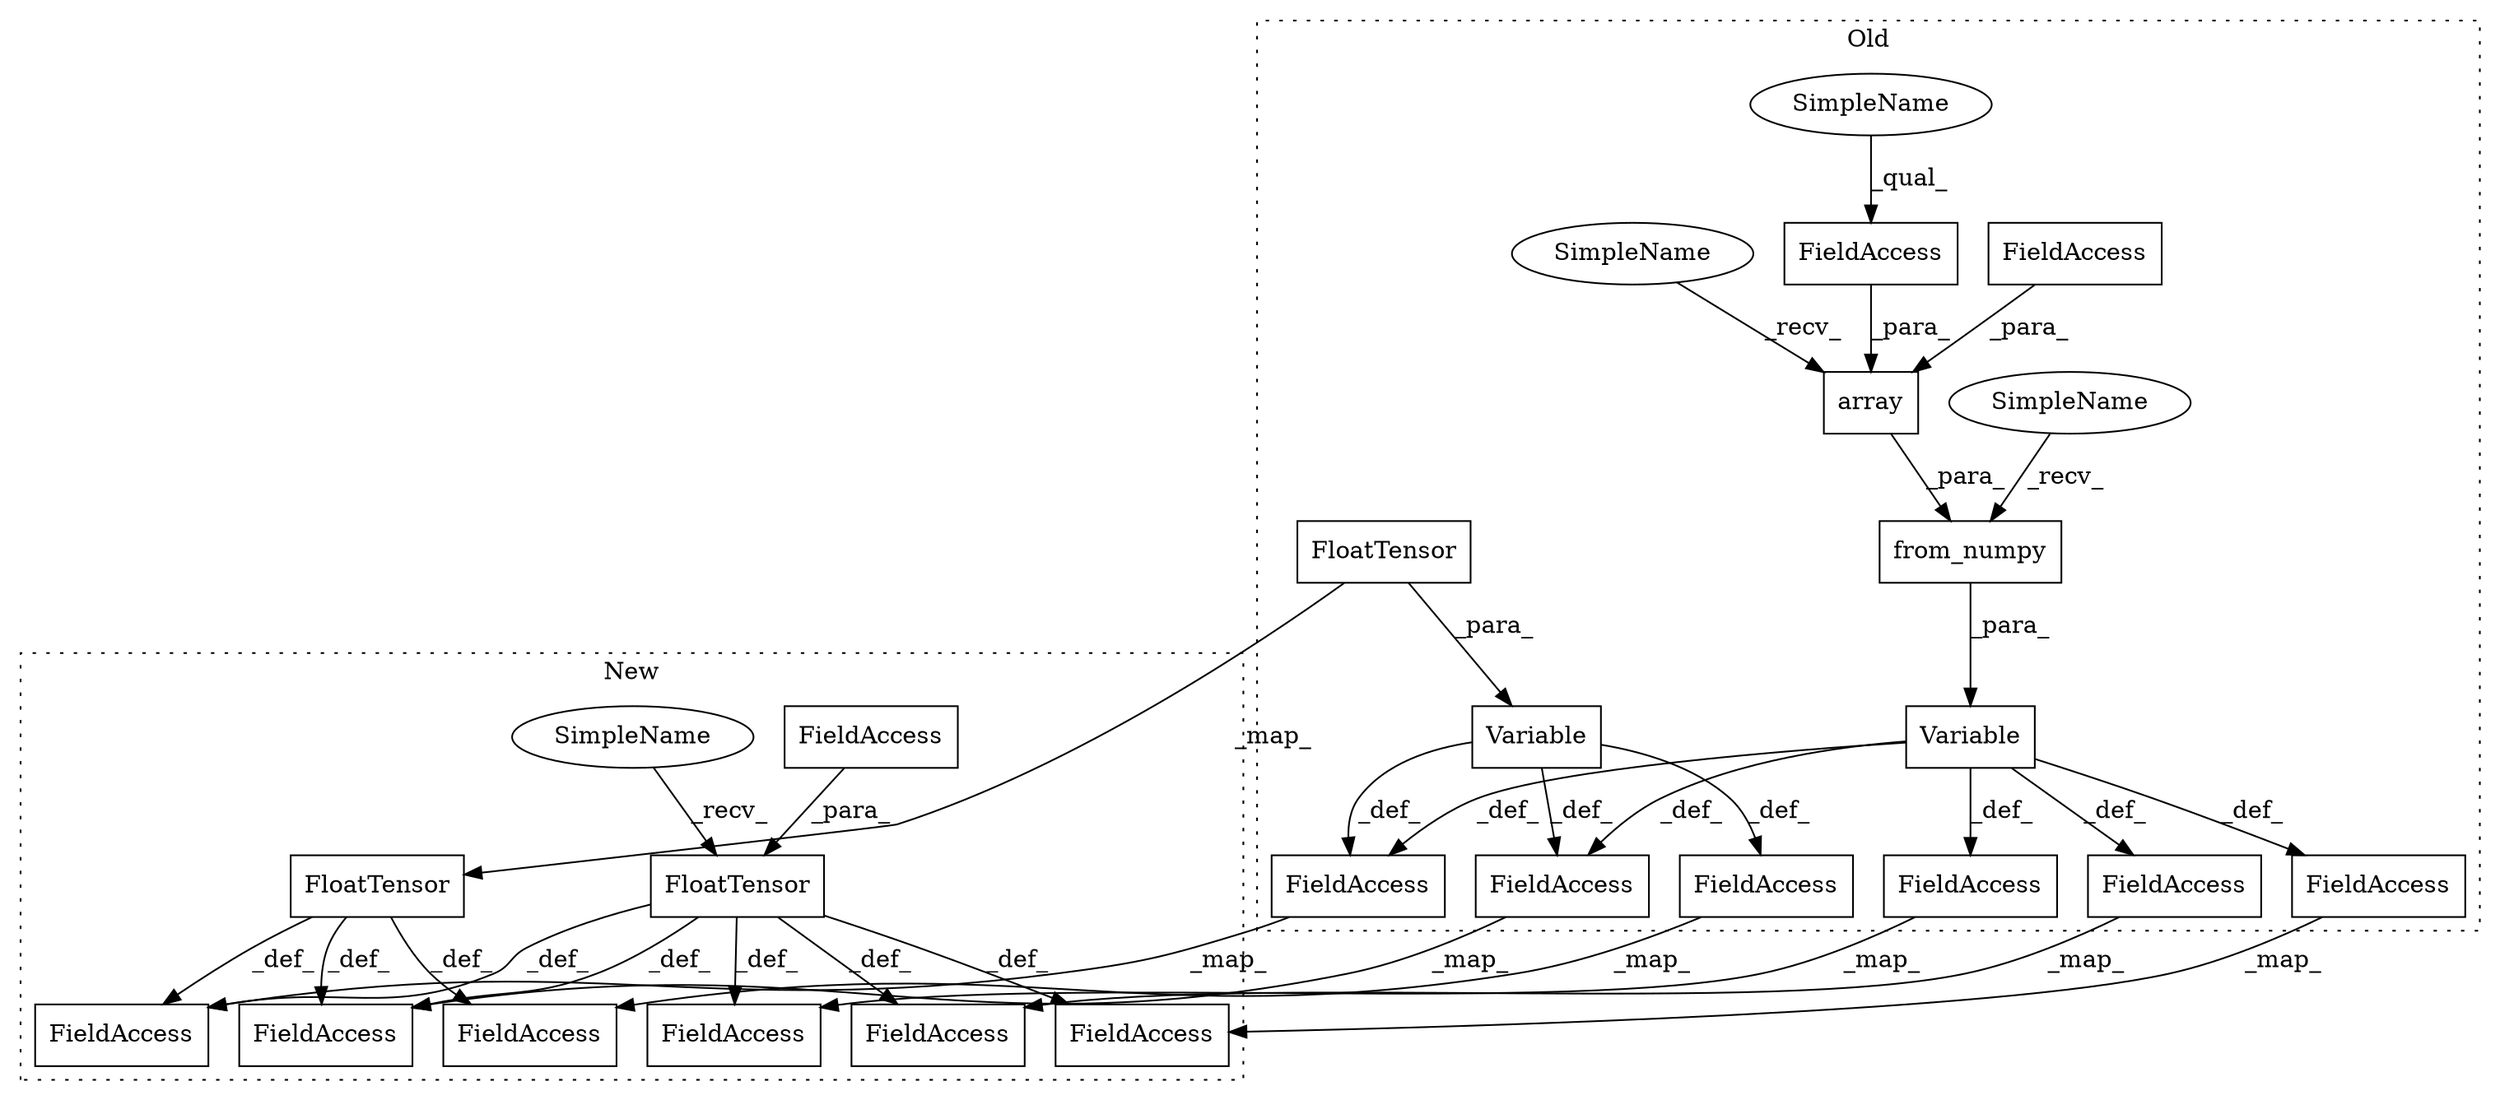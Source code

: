 digraph G {
subgraph cluster0 {
1 [label="array" a="32" s="3040,3072" l="6,1" shape="box"];
3 [label="Variable" a="32" s="3008,3074" l="9,1" shape="box"];
4 [label="from_numpy" a="32" s="3023,3073" l="11,1" shape="box"];
5 [label="FieldAccess" a="22" s="3059" l="13" shape="box"];
6 [label="FieldAccess" a="22" s="3046" l="12" shape="box"];
8 [label="FieldAccess" a="22" s="3238" l="8" shape="box"];
11 [label="FieldAccess" a="22" s="3794" l="9" shape="box"];
13 [label="FieldAccess" a="22" s="4112" l="8" shape="box"];
14 [label="FieldAccess" a="22" s="3334" l="18" shape="box"];
16 [label="FieldAccess" a="22" s="3963" l="6" shape="box"];
18 [label="Variable" a="32" s="3156,3196" l="9,1" shape="box"];
19 [label="FloatTensor" a="32" s="3171,3195" l="12,1" shape="box"];
22 [label="FieldAccess" a="22" s="3142" l="13" shape="box"];
23 [label="SimpleName" a="42" s="3017" l="5" shape="ellipse"];
25 [label="SimpleName" a="42" s="3059" l="5" shape="ellipse"];
26 [label="SimpleName" a="42" s="3034" l="5" shape="ellipse"];
label = "Old";
style="dotted";
}
subgraph cluster1 {
2 [label="FloatTensor" a="32" s="2982,3006" l="12,1" shape="box"];
7 [label="FieldAccess" a="22" s="2994" l="12" shape="box"];
9 [label="FieldAccess" a="22" s="3160" l="8" shape="box"];
10 [label="FieldAccess" a="22" s="3716" l="9" shape="box"];
12 [label="FieldAccess" a="22" s="4034" l="8" shape="box"];
15 [label="FieldAccess" a="22" s="3256" l="18" shape="box"];
17 [label="FieldAccess" a="22" s="3885" l="6" shape="box"];
20 [label="FloatTensor" a="32" s="3094,3118" l="12,1" shape="box"];
21 [label="FieldAccess" a="22" s="3074" l="13" shape="box"];
24 [label="SimpleName" a="42" s="2976" l="5" shape="ellipse"];
label = "New";
style="dotted";
}
1 -> 4 [label="_para_"];
2 -> 10 [label="_def_"];
2 -> 9 [label="_def_"];
2 -> 12 [label="_def_"];
2 -> 15 [label="_def_"];
2 -> 17 [label="_def_"];
3 -> 8 [label="_def_"];
3 -> 13 [label="_def_"];
3 -> 14 [label="_def_"];
3 -> 16 [label="_def_"];
3 -> 11 [label="_def_"];
4 -> 3 [label="_para_"];
5 -> 1 [label="_para_"];
6 -> 1 [label="_para_"];
7 -> 2 [label="_para_"];
8 -> 9 [label="_map_"];
11 -> 10 [label="_map_"];
13 -> 12 [label="_map_"];
14 -> 15 [label="_map_"];
16 -> 17 [label="_map_"];
18 -> 16 [label="_def_"];
18 -> 22 [label="_def_"];
18 -> 14 [label="_def_"];
19 -> 20 [label="_map_"];
19 -> 18 [label="_para_"];
20 -> 17 [label="_def_"];
20 -> 21 [label="_def_"];
20 -> 15 [label="_def_"];
22 -> 21 [label="_map_"];
23 -> 4 [label="_recv_"];
24 -> 2 [label="_recv_"];
25 -> 5 [label="_qual_"];
26 -> 1 [label="_recv_"];
}